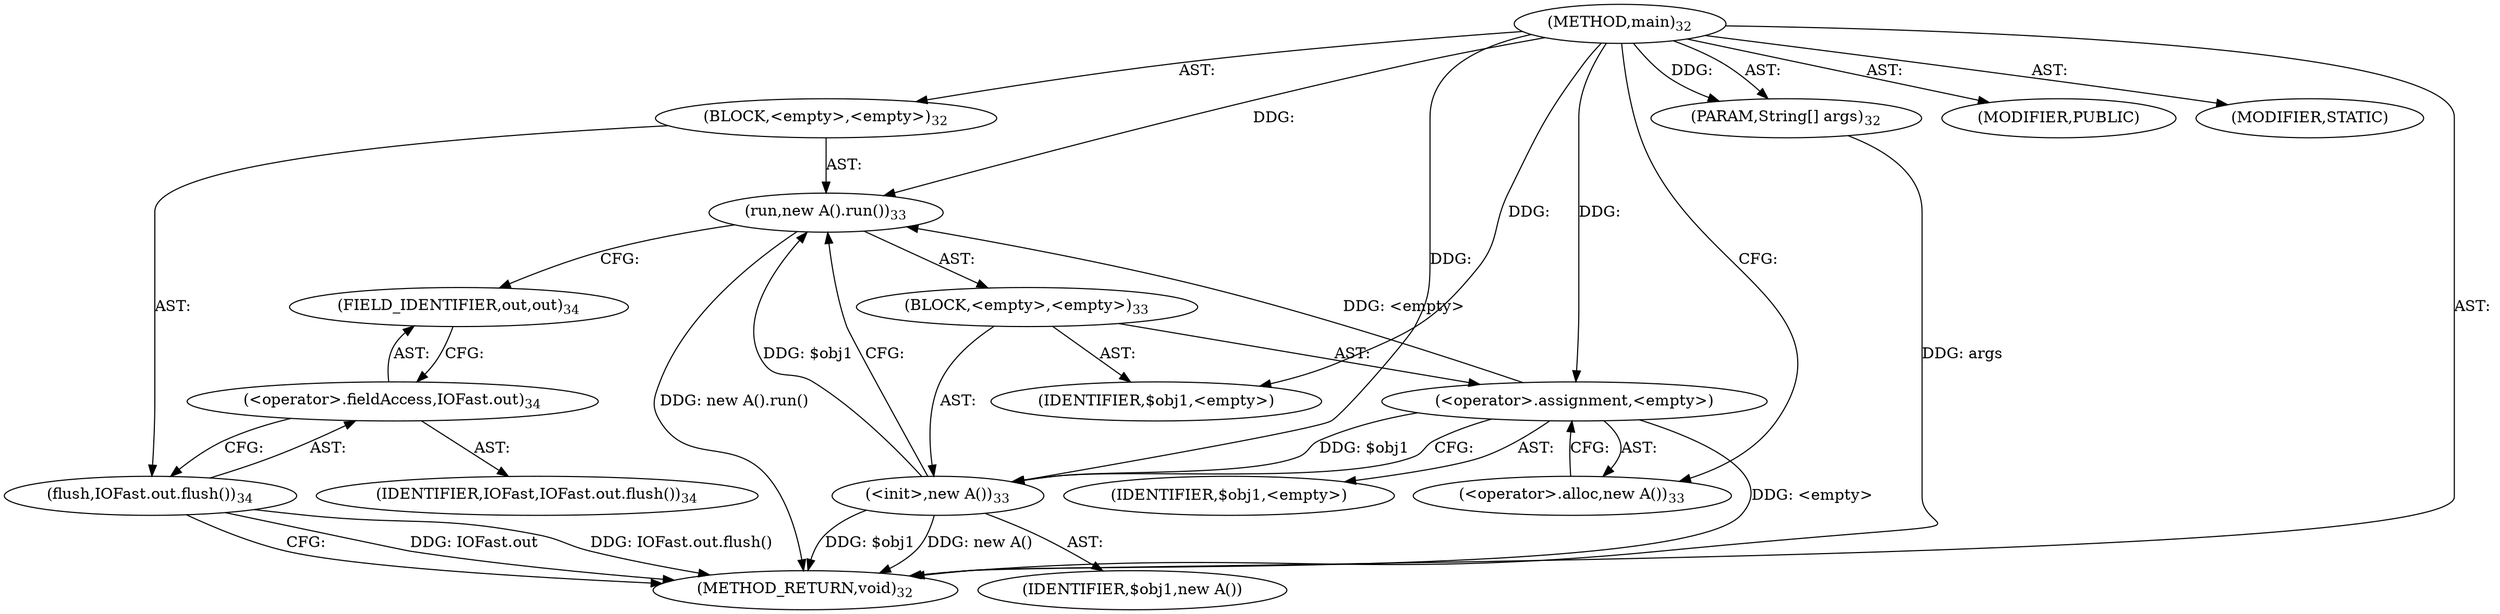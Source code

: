 digraph "main" {  
"157" [label = <(METHOD,main)<SUB>32</SUB>> ]
"158" [label = <(PARAM,String[] args)<SUB>32</SUB>> ]
"159" [label = <(BLOCK,&lt;empty&gt;,&lt;empty&gt;)<SUB>32</SUB>> ]
"160" [label = <(run,new A().run())<SUB>33</SUB>> ]
"161" [label = <(BLOCK,&lt;empty&gt;,&lt;empty&gt;)<SUB>33</SUB>> ]
"162" [label = <(&lt;operator&gt;.assignment,&lt;empty&gt;)> ]
"163" [label = <(IDENTIFIER,$obj1,&lt;empty&gt;)> ]
"164" [label = <(&lt;operator&gt;.alloc,new A())<SUB>33</SUB>> ]
"165" [label = <(&lt;init&gt;,new A())<SUB>33</SUB>> ]
"166" [label = <(IDENTIFIER,$obj1,new A())> ]
"167" [label = <(IDENTIFIER,$obj1,&lt;empty&gt;)> ]
"168" [label = <(flush,IOFast.out.flush())<SUB>34</SUB>> ]
"169" [label = <(&lt;operator&gt;.fieldAccess,IOFast.out)<SUB>34</SUB>> ]
"170" [label = <(IDENTIFIER,IOFast,IOFast.out.flush())<SUB>34</SUB>> ]
"171" [label = <(FIELD_IDENTIFIER,out,out)<SUB>34</SUB>> ]
"172" [label = <(MODIFIER,PUBLIC)> ]
"173" [label = <(MODIFIER,STATIC)> ]
"174" [label = <(METHOD_RETURN,void)<SUB>32</SUB>> ]
  "157" -> "158"  [ label = "AST: "] 
  "157" -> "159"  [ label = "AST: "] 
  "157" -> "172"  [ label = "AST: "] 
  "157" -> "173"  [ label = "AST: "] 
  "157" -> "174"  [ label = "AST: "] 
  "159" -> "160"  [ label = "AST: "] 
  "159" -> "168"  [ label = "AST: "] 
  "160" -> "161"  [ label = "AST: "] 
  "161" -> "162"  [ label = "AST: "] 
  "161" -> "165"  [ label = "AST: "] 
  "161" -> "167"  [ label = "AST: "] 
  "162" -> "163"  [ label = "AST: "] 
  "162" -> "164"  [ label = "AST: "] 
  "165" -> "166"  [ label = "AST: "] 
  "168" -> "169"  [ label = "AST: "] 
  "169" -> "170"  [ label = "AST: "] 
  "169" -> "171"  [ label = "AST: "] 
  "160" -> "171"  [ label = "CFG: "] 
  "168" -> "174"  [ label = "CFG: "] 
  "169" -> "168"  [ label = "CFG: "] 
  "162" -> "165"  [ label = "CFG: "] 
  "165" -> "160"  [ label = "CFG: "] 
  "171" -> "169"  [ label = "CFG: "] 
  "164" -> "162"  [ label = "CFG: "] 
  "157" -> "164"  [ label = "CFG: "] 
  "158" -> "174"  [ label = "DDG: args"] 
  "162" -> "174"  [ label = "DDG: &lt;empty&gt;"] 
  "165" -> "174"  [ label = "DDG: $obj1"] 
  "165" -> "174"  [ label = "DDG: new A()"] 
  "160" -> "174"  [ label = "DDG: new A().run()"] 
  "168" -> "174"  [ label = "DDG: IOFast.out"] 
  "168" -> "174"  [ label = "DDG: IOFast.out.flush()"] 
  "157" -> "158"  [ label = "DDG: "] 
  "162" -> "160"  [ label = "DDG: &lt;empty&gt;"] 
  "165" -> "160"  [ label = "DDG: $obj1"] 
  "157" -> "160"  [ label = "DDG: "] 
  "157" -> "162"  [ label = "DDG: "] 
  "157" -> "167"  [ label = "DDG: "] 
  "162" -> "165"  [ label = "DDG: $obj1"] 
  "157" -> "165"  [ label = "DDG: "] 
}
